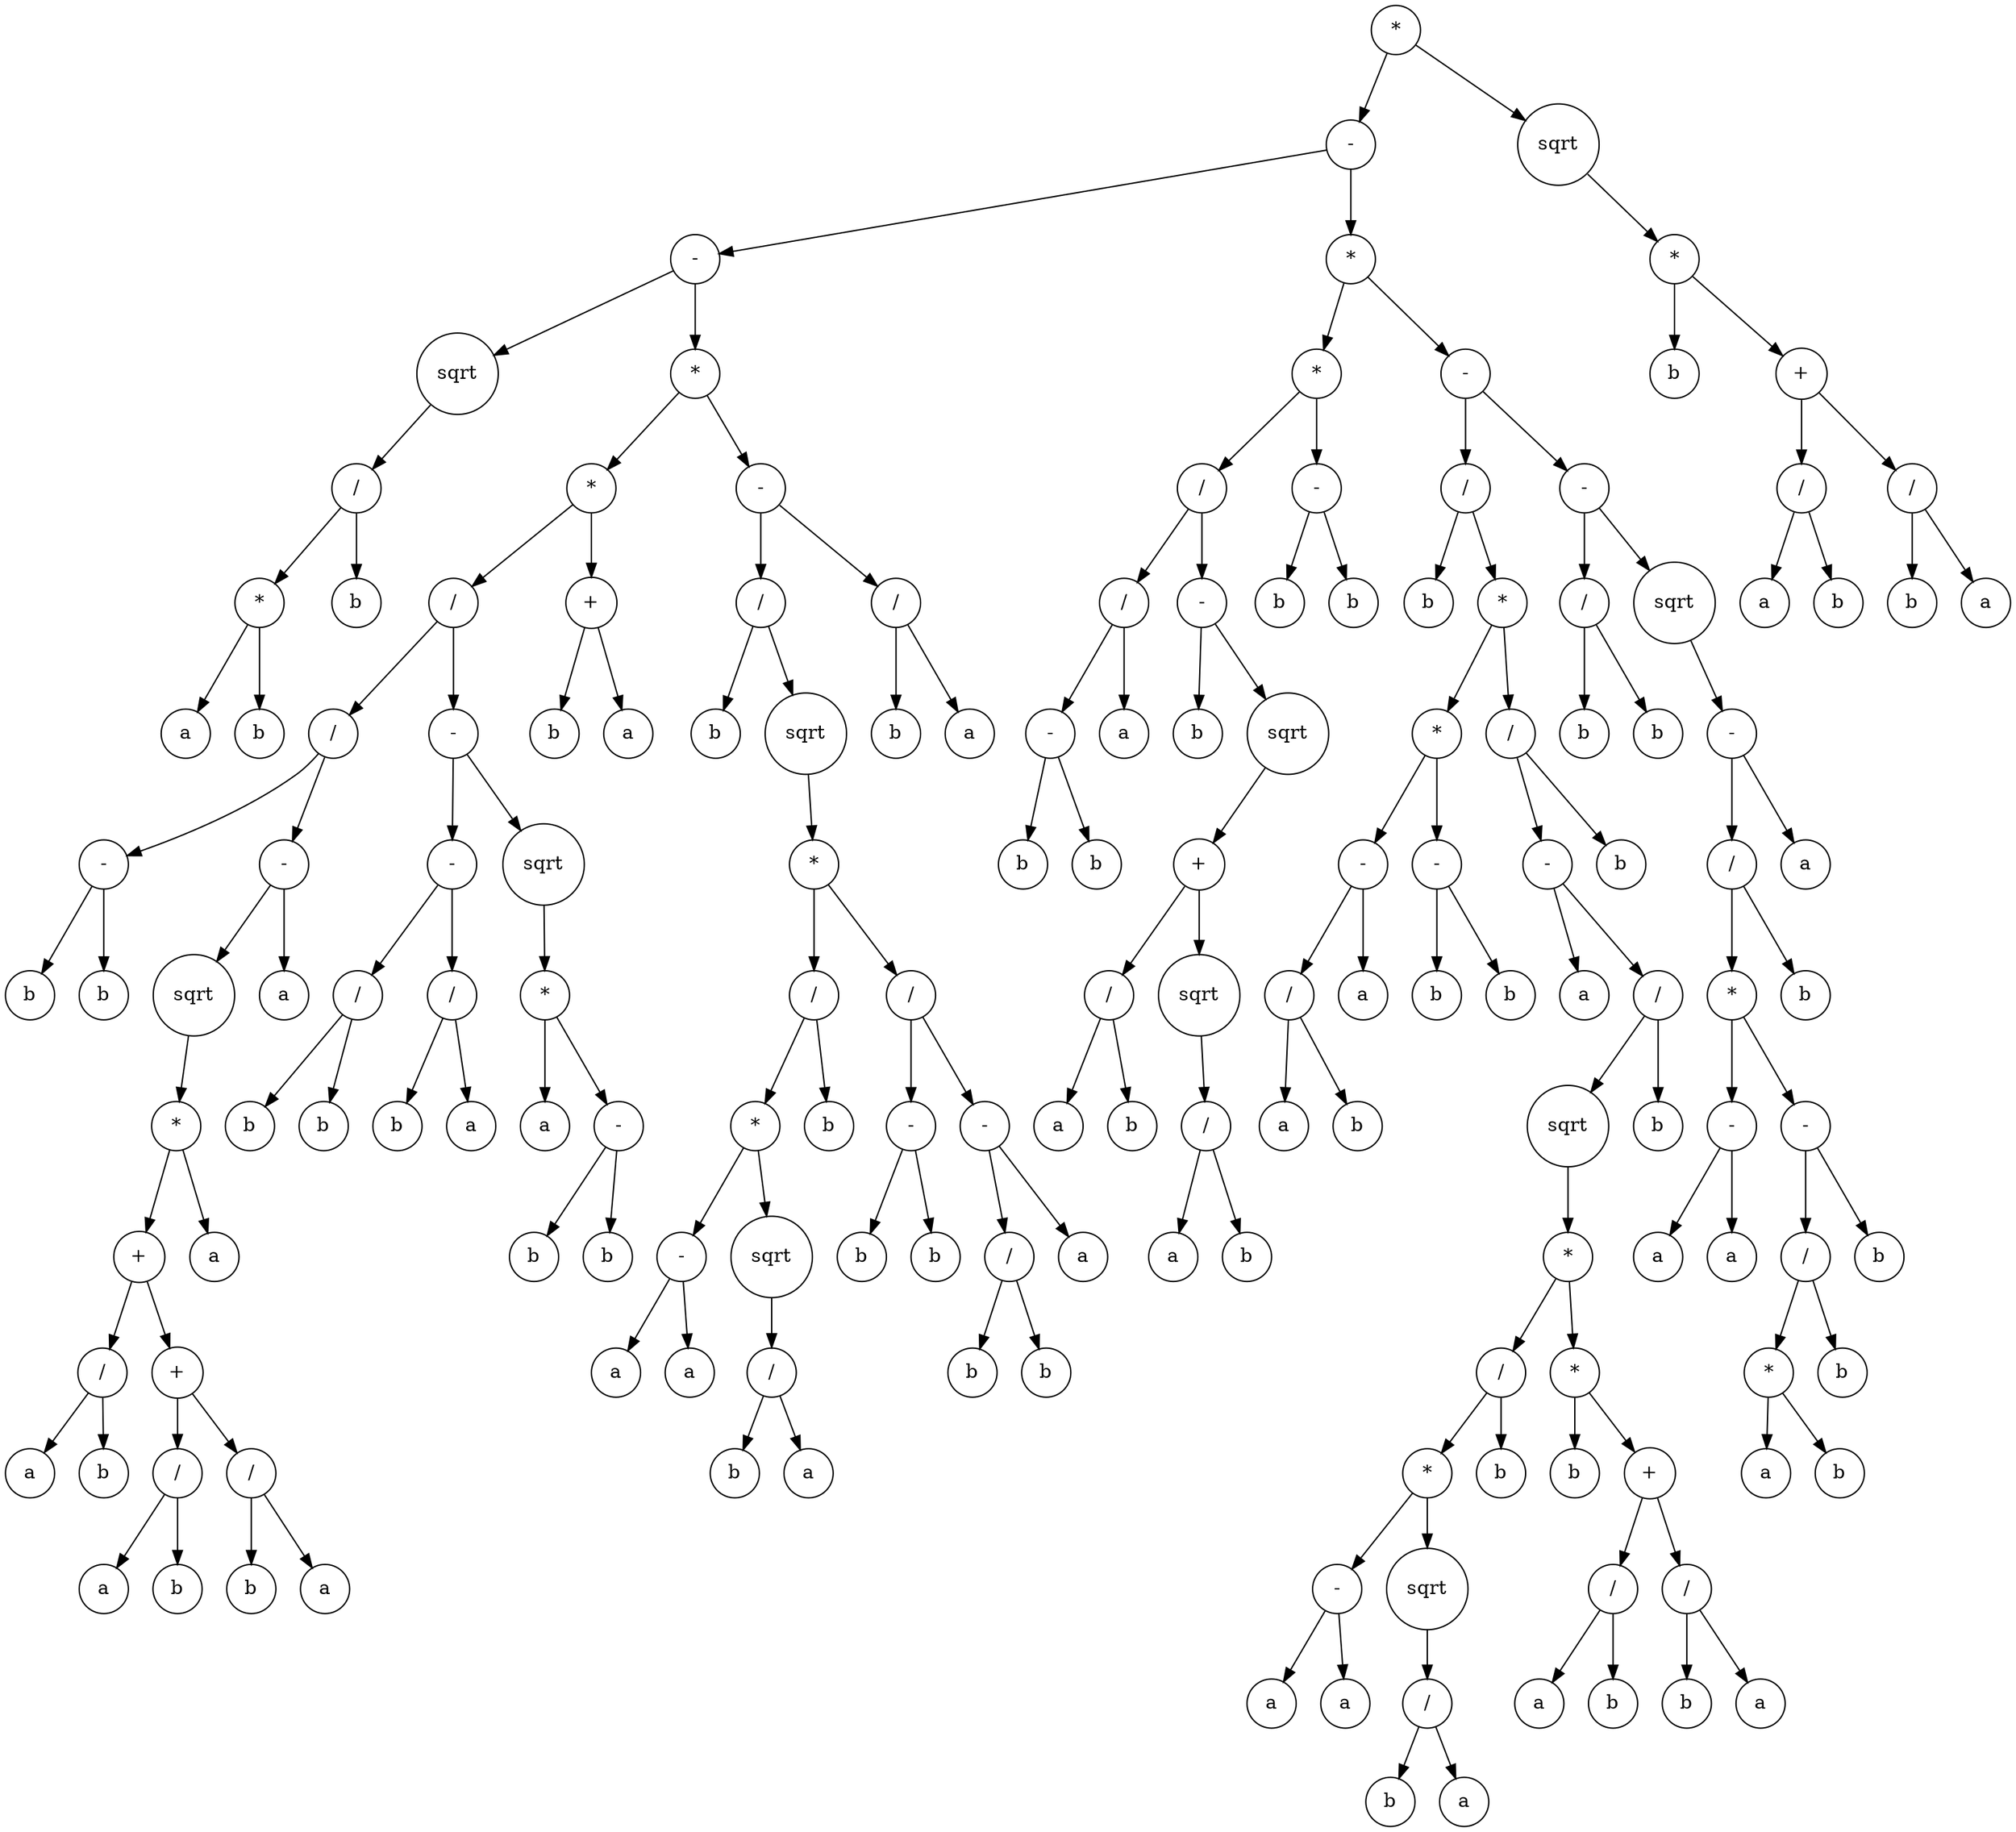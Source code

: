 digraph g {
graph [ordering=out];
node [shape=circle];
n[label = "*"];
n0[label = "-"];
n00[label = "-"];
n000[label = "sqrt"];
n0000[label = "/"];
n00000[label = "*"];
n000000[label = "a"];
n00000 -> n000000;
n000001[label = "b"];
n00000 -> n000001;
n0000 -> n00000;
n00001[label = "b"];
n0000 -> n00001;
n000 -> n0000;
n00 -> n000;
n001[label = "*"];
n0010[label = "*"];
n00100[label = "/"];
n001000[label = "/"];
n0010000[label = "-"];
n00100000[label = "b"];
n0010000 -> n00100000;
n00100001[label = "b"];
n0010000 -> n00100001;
n001000 -> n0010000;
n0010001[label = "-"];
n00100010[label = "sqrt"];
n001000100[label = "*"];
n0010001000[label = "+"];
n00100010000[label = "/"];
n001000100000[label = "a"];
n00100010000 -> n001000100000;
n001000100001[label = "b"];
n00100010000 -> n001000100001;
n0010001000 -> n00100010000;
n00100010001[label = "+"];
n001000100010[label = "/"];
n0010001000100[label = "a"];
n001000100010 -> n0010001000100;
n0010001000101[label = "b"];
n001000100010 -> n0010001000101;
n00100010001 -> n001000100010;
n001000100011[label = "/"];
n0010001000110[label = "b"];
n001000100011 -> n0010001000110;
n0010001000111[label = "a"];
n001000100011 -> n0010001000111;
n00100010001 -> n001000100011;
n0010001000 -> n00100010001;
n001000100 -> n0010001000;
n0010001001[label = "a"];
n001000100 -> n0010001001;
n00100010 -> n001000100;
n0010001 -> n00100010;
n00100011[label = "a"];
n0010001 -> n00100011;
n001000 -> n0010001;
n00100 -> n001000;
n001001[label = "-"];
n0010010[label = "-"];
n00100100[label = "/"];
n001001000[label = "b"];
n00100100 -> n001001000;
n001001001[label = "b"];
n00100100 -> n001001001;
n0010010 -> n00100100;
n00100101[label = "/"];
n001001010[label = "b"];
n00100101 -> n001001010;
n001001011[label = "a"];
n00100101 -> n001001011;
n0010010 -> n00100101;
n001001 -> n0010010;
n0010011[label = "sqrt"];
n00100110[label = "*"];
n001001100[label = "a"];
n00100110 -> n001001100;
n001001101[label = "-"];
n0010011010[label = "b"];
n001001101 -> n0010011010;
n0010011011[label = "b"];
n001001101 -> n0010011011;
n00100110 -> n001001101;
n0010011 -> n00100110;
n001001 -> n0010011;
n00100 -> n001001;
n0010 -> n00100;
n00101[label = "+"];
n001010[label = "b"];
n00101 -> n001010;
n001011[label = "a"];
n00101 -> n001011;
n0010 -> n00101;
n001 -> n0010;
n0011[label = "-"];
n00110[label = "/"];
n001100[label = "b"];
n00110 -> n001100;
n001101[label = "sqrt"];
n0011010[label = "*"];
n00110100[label = "/"];
n001101000[label = "*"];
n0011010000[label = "-"];
n00110100000[label = "a"];
n0011010000 -> n00110100000;
n00110100001[label = "a"];
n0011010000 -> n00110100001;
n001101000 -> n0011010000;
n0011010001[label = "sqrt"];
n00110100010[label = "/"];
n001101000100[label = "b"];
n00110100010 -> n001101000100;
n001101000101[label = "a"];
n00110100010 -> n001101000101;
n0011010001 -> n00110100010;
n001101000 -> n0011010001;
n00110100 -> n001101000;
n001101001[label = "b"];
n00110100 -> n001101001;
n0011010 -> n00110100;
n00110101[label = "/"];
n001101010[label = "-"];
n0011010100[label = "b"];
n001101010 -> n0011010100;
n0011010101[label = "b"];
n001101010 -> n0011010101;
n00110101 -> n001101010;
n001101011[label = "-"];
n0011010110[label = "/"];
n00110101100[label = "b"];
n0011010110 -> n00110101100;
n00110101101[label = "b"];
n0011010110 -> n00110101101;
n001101011 -> n0011010110;
n0011010111[label = "a"];
n001101011 -> n0011010111;
n00110101 -> n001101011;
n0011010 -> n00110101;
n001101 -> n0011010;
n00110 -> n001101;
n0011 -> n00110;
n00111[label = "/"];
n001110[label = "b"];
n00111 -> n001110;
n001111[label = "a"];
n00111 -> n001111;
n0011 -> n00111;
n001 -> n0011;
n00 -> n001;
n0 -> n00;
n01[label = "*"];
n010[label = "*"];
n0100[label = "/"];
n01000[label = "/"];
n010000[label = "-"];
n0100000[label = "b"];
n010000 -> n0100000;
n0100001[label = "b"];
n010000 -> n0100001;
n01000 -> n010000;
n010001[label = "a"];
n01000 -> n010001;
n0100 -> n01000;
n01001[label = "-"];
n010010[label = "b"];
n01001 -> n010010;
n010011[label = "sqrt"];
n0100110[label = "+"];
n01001100[label = "/"];
n010011000[label = "a"];
n01001100 -> n010011000;
n010011001[label = "b"];
n01001100 -> n010011001;
n0100110 -> n01001100;
n01001101[label = "sqrt"];
n010011010[label = "/"];
n0100110100[label = "a"];
n010011010 -> n0100110100;
n0100110101[label = "b"];
n010011010 -> n0100110101;
n01001101 -> n010011010;
n0100110 -> n01001101;
n010011 -> n0100110;
n01001 -> n010011;
n0100 -> n01001;
n010 -> n0100;
n0101[label = "-"];
n01010[label = "b"];
n0101 -> n01010;
n01011[label = "b"];
n0101 -> n01011;
n010 -> n0101;
n01 -> n010;
n011[label = "-"];
n0110[label = "/"];
n01100[label = "b"];
n0110 -> n01100;
n01101[label = "*"];
n011010[label = "*"];
n0110100[label = "-"];
n01101000[label = "/"];
n011010000[label = "a"];
n01101000 -> n011010000;
n011010001[label = "b"];
n01101000 -> n011010001;
n0110100 -> n01101000;
n01101001[label = "a"];
n0110100 -> n01101001;
n011010 -> n0110100;
n0110101[label = "-"];
n01101010[label = "b"];
n0110101 -> n01101010;
n01101011[label = "b"];
n0110101 -> n01101011;
n011010 -> n0110101;
n01101 -> n011010;
n011011[label = "/"];
n0110110[label = "-"];
n01101100[label = "a"];
n0110110 -> n01101100;
n01101101[label = "/"];
n011011010[label = "sqrt"];
n0110110100[label = "*"];
n01101101000[label = "/"];
n011011010000[label = "*"];
n0110110100000[label = "-"];
n01101101000000[label = "a"];
n0110110100000 -> n01101101000000;
n01101101000001[label = "a"];
n0110110100000 -> n01101101000001;
n011011010000 -> n0110110100000;
n0110110100001[label = "sqrt"];
n01101101000010[label = "/"];
n011011010000100[label = "b"];
n01101101000010 -> n011011010000100;
n011011010000101[label = "a"];
n01101101000010 -> n011011010000101;
n0110110100001 -> n01101101000010;
n011011010000 -> n0110110100001;
n01101101000 -> n011011010000;
n011011010001[label = "b"];
n01101101000 -> n011011010001;
n0110110100 -> n01101101000;
n01101101001[label = "*"];
n011011010010[label = "b"];
n01101101001 -> n011011010010;
n011011010011[label = "+"];
n0110110100110[label = "/"];
n01101101001100[label = "a"];
n0110110100110 -> n01101101001100;
n01101101001101[label = "b"];
n0110110100110 -> n01101101001101;
n011011010011 -> n0110110100110;
n0110110100111[label = "/"];
n01101101001110[label = "b"];
n0110110100111 -> n01101101001110;
n01101101001111[label = "a"];
n0110110100111 -> n01101101001111;
n011011010011 -> n0110110100111;
n01101101001 -> n011011010011;
n0110110100 -> n01101101001;
n011011010 -> n0110110100;
n01101101 -> n011011010;
n011011011[label = "b"];
n01101101 -> n011011011;
n0110110 -> n01101101;
n011011 -> n0110110;
n0110111[label = "b"];
n011011 -> n0110111;
n01101 -> n011011;
n0110 -> n01101;
n011 -> n0110;
n0111[label = "-"];
n01110[label = "/"];
n011100[label = "b"];
n01110 -> n011100;
n011101[label = "b"];
n01110 -> n011101;
n0111 -> n01110;
n01111[label = "sqrt"];
n011110[label = "-"];
n0111100[label = "/"];
n01111000[label = "*"];
n011110000[label = "-"];
n0111100000[label = "a"];
n011110000 -> n0111100000;
n0111100001[label = "a"];
n011110000 -> n0111100001;
n01111000 -> n011110000;
n011110001[label = "-"];
n0111100010[label = "/"];
n01111000100[label = "*"];
n011110001000[label = "a"];
n01111000100 -> n011110001000;
n011110001001[label = "b"];
n01111000100 -> n011110001001;
n0111100010 -> n01111000100;
n01111000101[label = "b"];
n0111100010 -> n01111000101;
n011110001 -> n0111100010;
n0111100011[label = "b"];
n011110001 -> n0111100011;
n01111000 -> n011110001;
n0111100 -> n01111000;
n01111001[label = "b"];
n0111100 -> n01111001;
n011110 -> n0111100;
n0111101[label = "a"];
n011110 -> n0111101;
n01111 -> n011110;
n0111 -> n01111;
n011 -> n0111;
n01 -> n011;
n0 -> n01;
n -> n0;
n1[label = "sqrt"];
n10[label = "*"];
n100[label = "b"];
n10 -> n100;
n101[label = "+"];
n1010[label = "/"];
n10100[label = "a"];
n1010 -> n10100;
n10101[label = "b"];
n1010 -> n10101;
n101 -> n1010;
n1011[label = "/"];
n10110[label = "b"];
n1011 -> n10110;
n10111[label = "a"];
n1011 -> n10111;
n101 -> n1011;
n10 -> n101;
n1 -> n10;
n -> n1;
}
